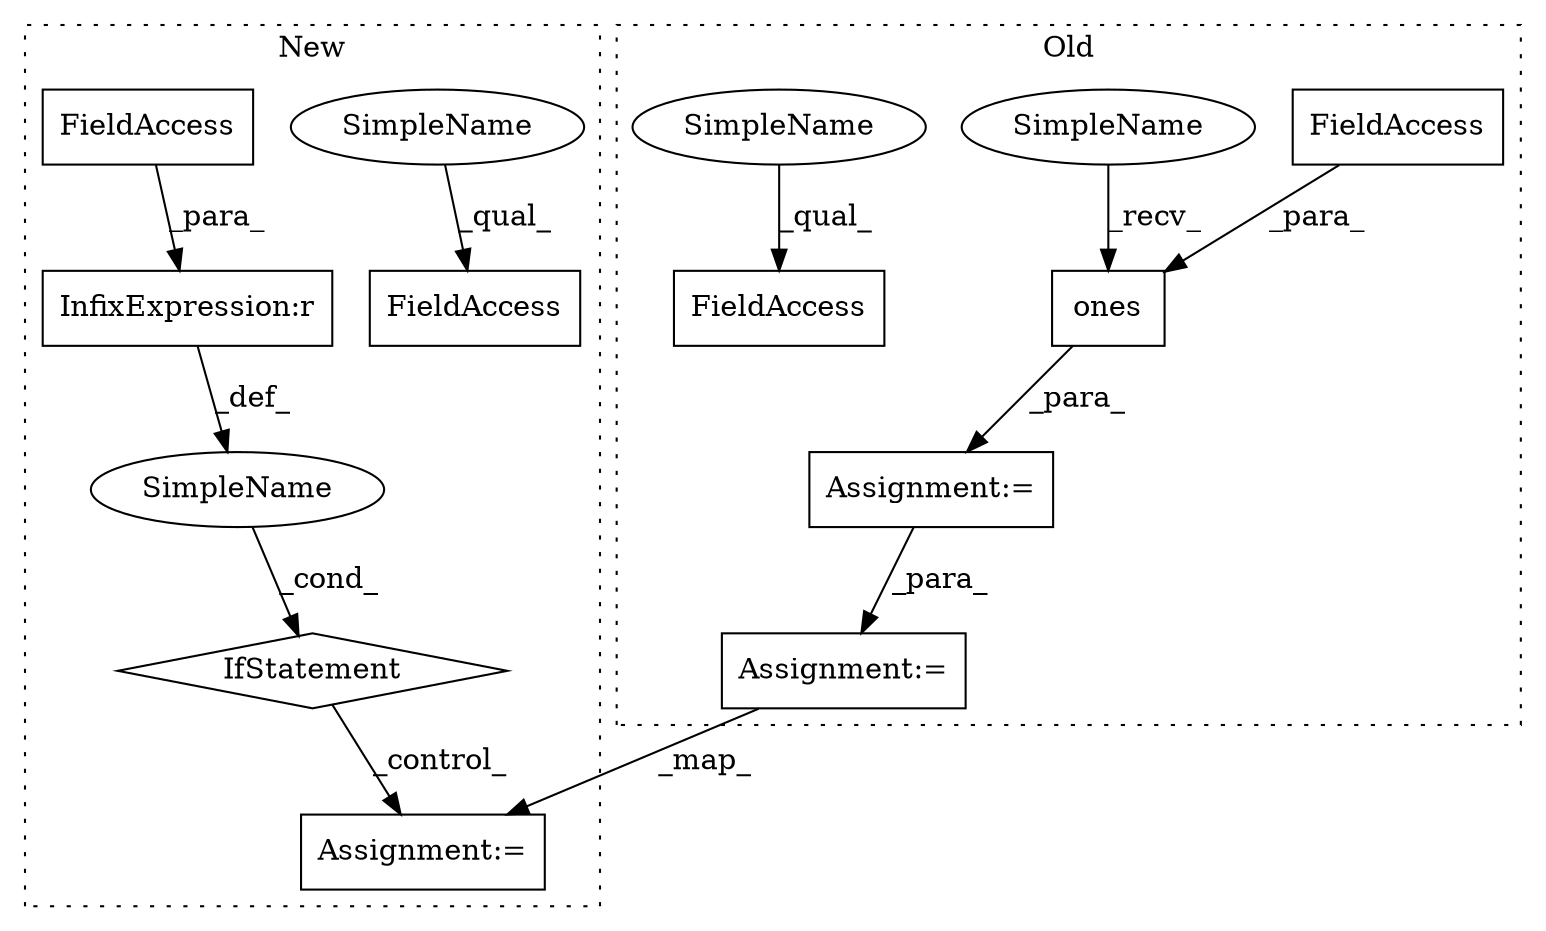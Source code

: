 digraph G {
subgraph cluster0 {
1 [label="ones" a="32" s="12734,12808" l="10,1" shape="box"];
3 [label="Assignment:=" a="7" s="12816" l="1" shape="box"];
4 [label="Assignment:=" a="7" s="12860" l="1" shape="box"];
6 [label="FieldAccess" a="22" s="12788" l="20" shape="box"];
8 [label="FieldAccess" a="22" s="12822" l="12" shape="box"];
11 [label="SimpleName" a="42" s="12728" l="5" shape="ellipse"];
12 [label="SimpleName" a="42" s="12822" l="5" shape="ellipse"];
label = "Old";
style="dotted";
}
subgraph cluster1 {
2 [label="IfStatement" a="25" s="12726,12763" l="4,2" shape="diamond"];
5 [label="Assignment:=" a="7" s="13014" l="1" shape="box"];
7 [label="SimpleName" a="42" s="" l="" shape="ellipse"];
9 [label="InfixExpression:r" a="27" s="12744" l="4" shape="box"];
10 [label="FieldAccess" a="22" s="12773" l="9" shape="box"];
13 [label="SimpleName" a="42" s="12773" l="4" shape="ellipse"];
14 [label="FieldAccess" a="22" s="12748" l="15" shape="box"];
label = "New";
style="dotted";
}
1 -> 3 [label="_para_"];
2 -> 5 [label="_control_"];
3 -> 4 [label="_para_"];
4 -> 5 [label="_map_"];
6 -> 1 [label="_para_"];
7 -> 2 [label="_cond_"];
9 -> 7 [label="_def_"];
11 -> 1 [label="_recv_"];
12 -> 8 [label="_qual_"];
13 -> 10 [label="_qual_"];
14 -> 9 [label="_para_"];
}